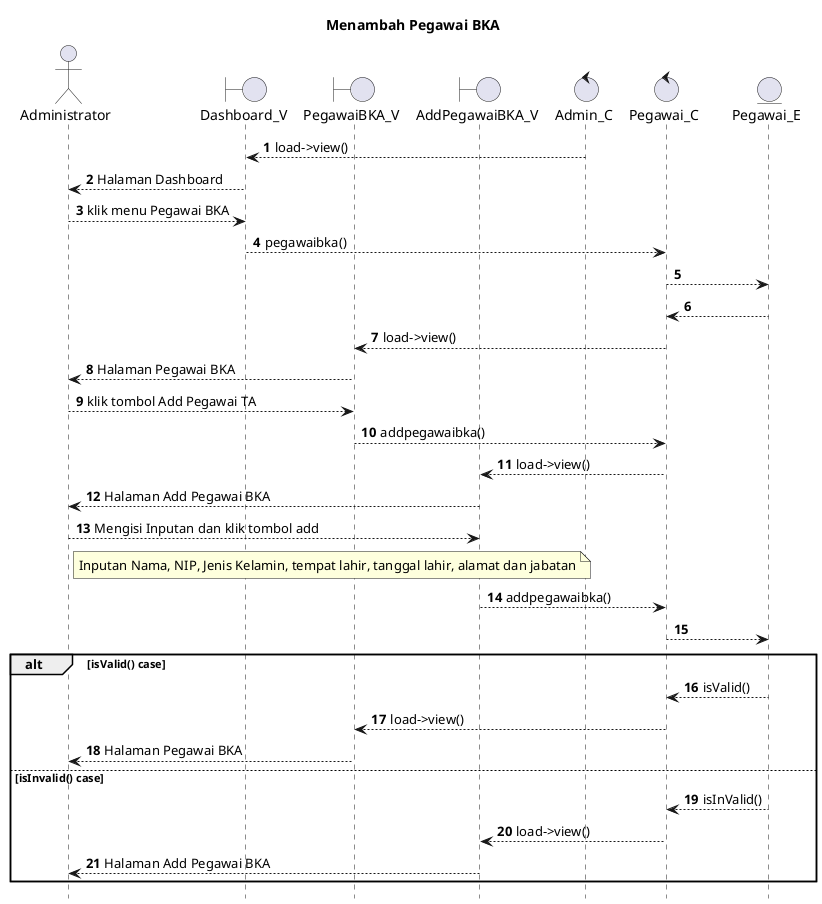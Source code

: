 @startuml

autonumber
hide footbox
title Menambah Pegawai BKA

Actor Administrator
boundary Dashboard_V
boundary PegawaiBKA_V
boundary AddPegawaiBKA_V
control Admin_C
control Pegawai_C
Entity Pegawai_E

Admin_C --> Dashboard_V: load->view()
Dashboard_V --> Administrator: Halaman Dashboard
Administrator --> Dashboard_V: klik menu Pegawai BKA
Dashboard_V --> Pegawai_C: pegawaibka()
Pegawai_C --> Pegawai_E:
    
    Pegawai_E --> Pegawai_C:
    Pegawai_C --> PegawaiBKA_V: load->view()
    PegawaiBKA_V --> Administrator: Halaman Pegawai BKA

Administrator --> PegawaiBKA_V: klik tombol Add Pegawai TA
PegawaiBKA_V --> Pegawai_C: addpegawaibka()
Pegawai_C --> AddPegawaiBKA_V: load->view()
AddPegawaiBKA_V --> Administrator: Halaman Add Pegawai BKA

Administrator --> AddPegawaiBKA_V: Mengisi Inputan dan klik tombol add
    note right of Administrator
        Inputan Nama, NIP, Jenis Kelamin, tempat lahir, tanggal lahir, alamat dan jabatan
            end note
AddPegawaiBKA_V --> Pegawai_C: addpegawaibka()
Pegawai_C --> Pegawai_E:

alt isValid() case
    
    Pegawai_E --> Pegawai_C: isValid()
    Pegawai_C --> PegawaiBKA_V: load->view()
    PegawaiBKA_V --> Administrator: Halaman Pegawai BKA

else isInvalid() case
    
    Pegawai_E --> Pegawai_C: isInValid()
    Pegawai_C --> AddPegawaiBKA_V: load->view()
    AddPegawaiBKA_V --> Administrator: Halaman Add Pegawai BKA

end
@enduml